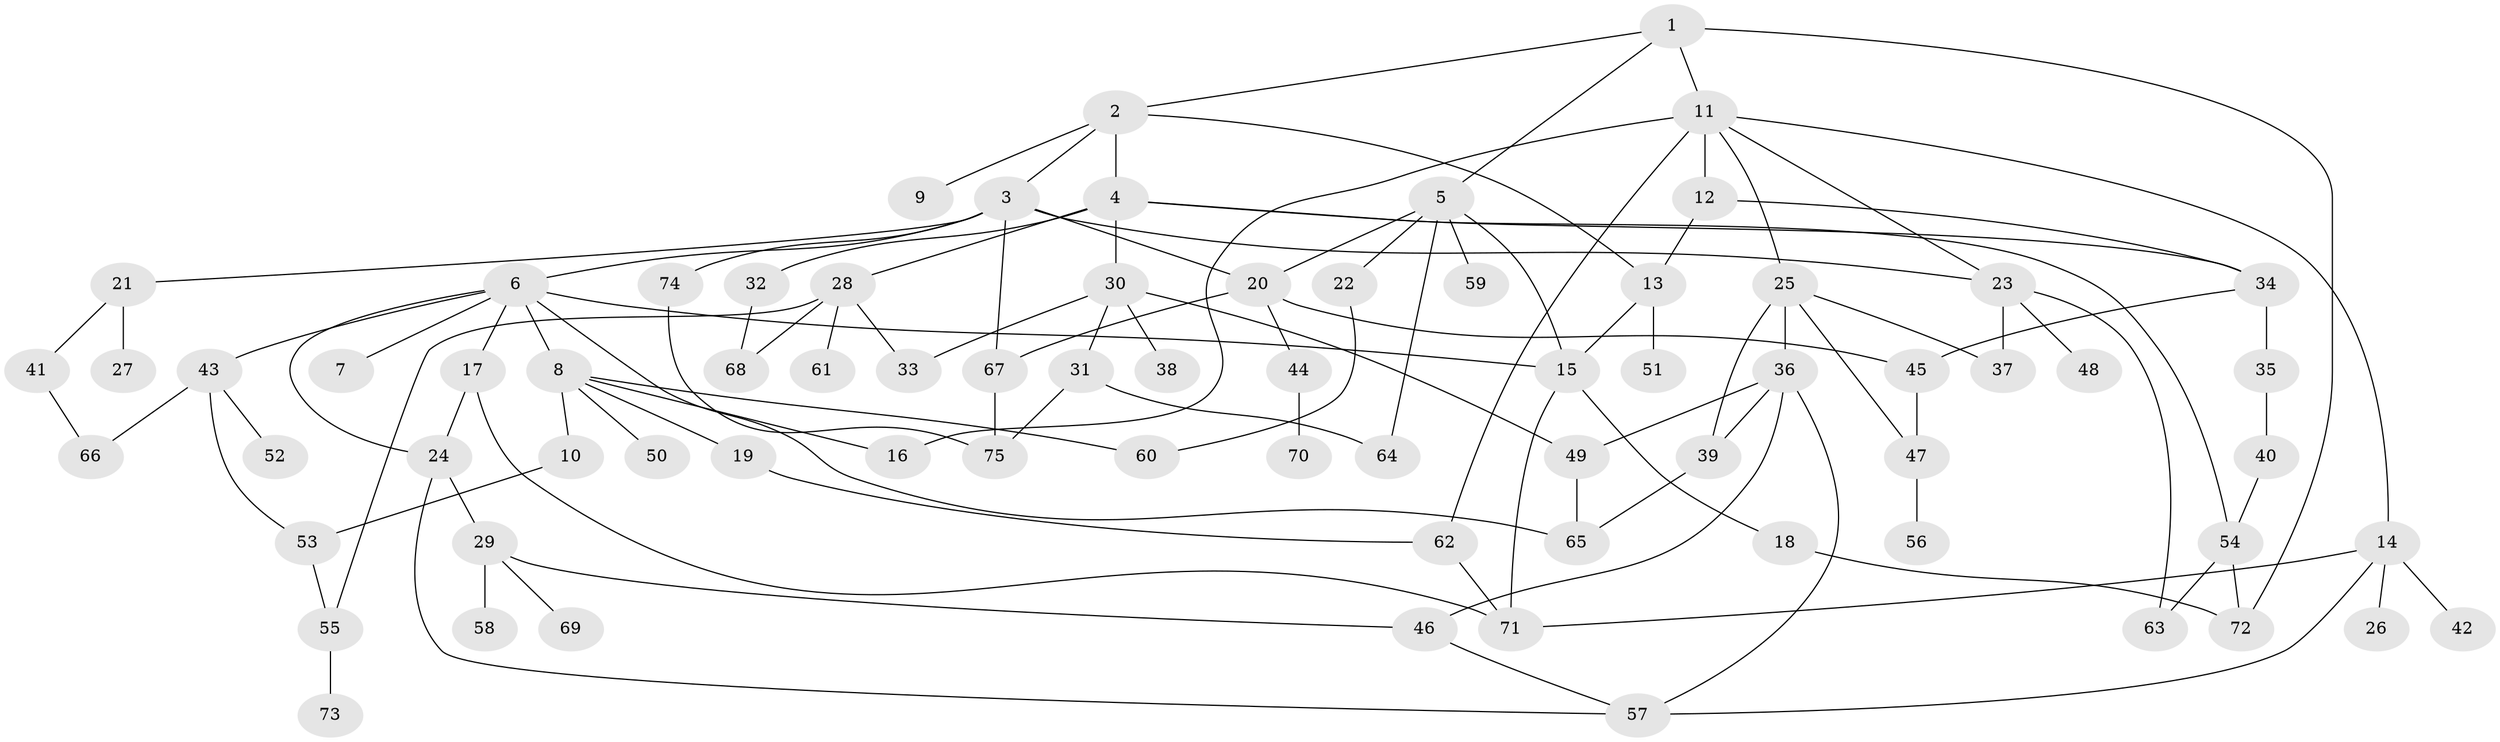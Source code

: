 // coarse degree distribution, {4: 0.2127659574468085, 6: 0.02127659574468085, 5: 0.1702127659574468, 9: 0.02127659574468085, 1: 0.2127659574468085, 2: 0.1702127659574468, 7: 0.0425531914893617, 3: 0.14893617021276595}
// Generated by graph-tools (version 1.1) at 2025/41/03/06/25 10:41:29]
// undirected, 75 vertices, 111 edges
graph export_dot {
graph [start="1"]
  node [color=gray90,style=filled];
  1;
  2;
  3;
  4;
  5;
  6;
  7;
  8;
  9;
  10;
  11;
  12;
  13;
  14;
  15;
  16;
  17;
  18;
  19;
  20;
  21;
  22;
  23;
  24;
  25;
  26;
  27;
  28;
  29;
  30;
  31;
  32;
  33;
  34;
  35;
  36;
  37;
  38;
  39;
  40;
  41;
  42;
  43;
  44;
  45;
  46;
  47;
  48;
  49;
  50;
  51;
  52;
  53;
  54;
  55;
  56;
  57;
  58;
  59;
  60;
  61;
  62;
  63;
  64;
  65;
  66;
  67;
  68;
  69;
  70;
  71;
  72;
  73;
  74;
  75;
  1 -- 2;
  1 -- 5;
  1 -- 11;
  1 -- 72;
  2 -- 3;
  2 -- 4;
  2 -- 9;
  2 -- 13;
  3 -- 6;
  3 -- 21;
  3 -- 74;
  3 -- 20;
  3 -- 23;
  3 -- 67;
  4 -- 28;
  4 -- 30;
  4 -- 32;
  4 -- 34;
  4 -- 54;
  5 -- 20;
  5 -- 22;
  5 -- 59;
  5 -- 15;
  5 -- 64;
  6 -- 7;
  6 -- 8;
  6 -- 17;
  6 -- 43;
  6 -- 15;
  6 -- 65;
  6 -- 24;
  8 -- 10;
  8 -- 16;
  8 -- 19;
  8 -- 50;
  8 -- 60;
  10 -- 53;
  11 -- 12;
  11 -- 14;
  11 -- 23;
  11 -- 25;
  11 -- 62;
  11 -- 16;
  12 -- 13;
  12 -- 34;
  13 -- 15;
  13 -- 51;
  14 -- 26;
  14 -- 42;
  14 -- 71;
  14 -- 57;
  15 -- 18;
  15 -- 71;
  17 -- 24;
  17 -- 71;
  18 -- 72;
  19 -- 62;
  20 -- 44;
  20 -- 67;
  20 -- 45;
  21 -- 27;
  21 -- 41;
  22 -- 60;
  23 -- 37;
  23 -- 48;
  23 -- 63;
  24 -- 29;
  24 -- 57;
  25 -- 36;
  25 -- 39;
  25 -- 47;
  25 -- 37;
  28 -- 61;
  28 -- 68;
  28 -- 33;
  28 -- 55;
  29 -- 58;
  29 -- 69;
  29 -- 46;
  30 -- 31;
  30 -- 33;
  30 -- 38;
  30 -- 49;
  31 -- 64;
  31 -- 75;
  32 -- 68;
  34 -- 35;
  34 -- 45;
  35 -- 40;
  36 -- 46;
  36 -- 57;
  36 -- 49;
  36 -- 39;
  39 -- 65;
  40 -- 54;
  41 -- 66;
  43 -- 52;
  43 -- 66;
  43 -- 53;
  44 -- 70;
  45 -- 47;
  46 -- 57;
  47 -- 56;
  49 -- 65;
  53 -- 55;
  54 -- 63;
  54 -- 72;
  55 -- 73;
  62 -- 71;
  67 -- 75;
  74 -- 75;
}
